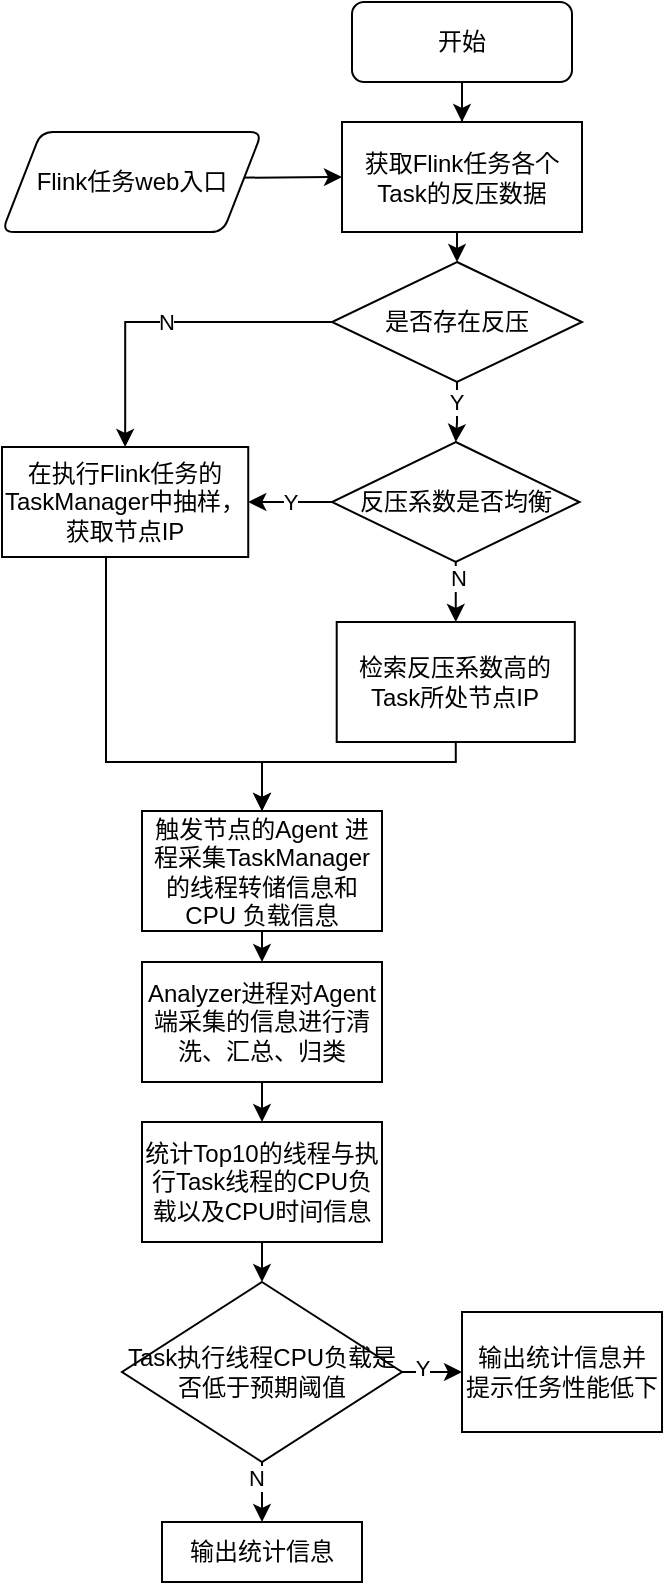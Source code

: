 <mxfile version="14.0.0" type="github">
  <diagram id="GomO3WjgMz7VMjrqILPV" name="第 1 页">
    <mxGraphModel dx="653" dy="487" grid="1" gridSize="10" guides="1" tooltips="1" connect="1" arrows="1" fold="1" page="1" pageScale="1" pageWidth="827" pageHeight="1169" math="0" shadow="0">
      <root>
        <mxCell id="0" />
        <mxCell id="1" parent="0" />
        <mxCell id="E17DkU5pXsKPAnRNRo_R-7" style="edgeStyle=orthogonalEdgeStyle;rounded=0;orthogonalLoop=1;jettySize=auto;html=1;exitX=0.5;exitY=1;exitDx=0;exitDy=0;entryX=0.5;entryY=0;entryDx=0;entryDy=0;entryPerimeter=0;" edge="1" parent="1" source="E17DkU5pXsKPAnRNRo_R-2" target="E17DkU5pXsKPAnRNRo_R-8">
          <mxGeometry relative="1" as="geometry">
            <mxPoint x="330" y="270" as="targetPoint" />
          </mxGeometry>
        </mxCell>
        <mxCell id="E17DkU5pXsKPAnRNRo_R-2" value="获取Flink任务各个Task的反压数据" style="rounded=0;whiteSpace=wrap;html=1;" vertex="1" parent="1">
          <mxGeometry x="270" y="180" width="120" height="55" as="geometry" />
        </mxCell>
        <mxCell id="E17DkU5pXsKPAnRNRo_R-6" value="" style="edgeStyle=orthogonalEdgeStyle;rounded=0;orthogonalLoop=1;jettySize=auto;html=1;" edge="1" parent="1" source="E17DkU5pXsKPAnRNRo_R-3" target="E17DkU5pXsKPAnRNRo_R-2">
          <mxGeometry relative="1" as="geometry" />
        </mxCell>
        <mxCell id="E17DkU5pXsKPAnRNRo_R-3" value="开始" style="rounded=1;whiteSpace=wrap;html=1;" vertex="1" parent="1">
          <mxGeometry x="275" y="120" width="110" height="40" as="geometry" />
        </mxCell>
        <mxCell id="E17DkU5pXsKPAnRNRo_R-5" style="edgeStyle=orthogonalEdgeStyle;rounded=0;orthogonalLoop=1;jettySize=auto;html=1;exitX=1;exitY=0.5;exitDx=0;exitDy=0;entryX=0;entryY=0.5;entryDx=0;entryDy=0;" edge="1" parent="1" source="E17DkU5pXsKPAnRNRo_R-4" target="E17DkU5pXsKPAnRNRo_R-2">
          <mxGeometry relative="1" as="geometry">
            <Array as="points">
              <mxPoint x="200" y="208" />
              <mxPoint x="230" y="208" />
            </Array>
          </mxGeometry>
        </mxCell>
        <mxCell id="E17DkU5pXsKPAnRNRo_R-4" value="Flink任务web入口" style="shape=parallelogram;html=1;strokeWidth=1;perimeter=parallelogramPerimeter;whiteSpace=wrap;rounded=1;arcSize=12;size=0.15;" vertex="1" parent="1">
          <mxGeometry x="100" y="185" width="130" height="50" as="geometry" />
        </mxCell>
        <mxCell id="E17DkU5pXsKPAnRNRo_R-10" value="" style="edgeStyle=orthogonalEdgeStyle;rounded=0;orthogonalLoop=1;jettySize=auto;html=1;" edge="1" parent="1" source="E17DkU5pXsKPAnRNRo_R-8" target="E17DkU5pXsKPAnRNRo_R-9">
          <mxGeometry relative="1" as="geometry" />
        </mxCell>
        <mxCell id="E17DkU5pXsKPAnRNRo_R-11" value="Y" style="edgeLabel;html=1;align=center;verticalAlign=middle;resizable=0;points=[];" vertex="1" connectable="0" parent="E17DkU5pXsKPAnRNRo_R-10">
          <mxGeometry x="-0.352" y="-1" relative="1" as="geometry">
            <mxPoint as="offset" />
          </mxGeometry>
        </mxCell>
        <mxCell id="E17DkU5pXsKPAnRNRo_R-12" value="N" style="edgeStyle=orthogonalEdgeStyle;rounded=0;orthogonalLoop=1;jettySize=auto;html=1;exitX=0;exitY=0.5;exitDx=0;exitDy=0;exitPerimeter=0;entryX=0.5;entryY=0;entryDx=0;entryDy=0;" edge="1" parent="1" source="E17DkU5pXsKPAnRNRo_R-8" target="E17DkU5pXsKPAnRNRo_R-17">
          <mxGeometry relative="1" as="geometry">
            <mxPoint x="190" y="370" as="targetPoint" />
          </mxGeometry>
        </mxCell>
        <mxCell id="E17DkU5pXsKPAnRNRo_R-8" value="是否存在反压" style="strokeWidth=1;html=1;shape=mxgraph.flowchart.decision;whiteSpace=wrap;" vertex="1" parent="1">
          <mxGeometry x="265" y="250" width="125" height="60" as="geometry" />
        </mxCell>
        <mxCell id="E17DkU5pXsKPAnRNRo_R-13" value="Y" style="edgeStyle=orthogonalEdgeStyle;rounded=0;orthogonalLoop=1;jettySize=auto;html=1;exitX=0;exitY=0.5;exitDx=0;exitDy=0;exitPerimeter=0;entryX=1;entryY=0.5;entryDx=0;entryDy=0;" edge="1" parent="1" source="E17DkU5pXsKPAnRNRo_R-9" target="E17DkU5pXsKPAnRNRo_R-17">
          <mxGeometry relative="1" as="geometry">
            <mxPoint x="200" y="380" as="targetPoint" />
          </mxGeometry>
        </mxCell>
        <mxCell id="E17DkU5pXsKPAnRNRo_R-14" style="edgeStyle=orthogonalEdgeStyle;rounded=0;orthogonalLoop=1;jettySize=auto;html=1;exitX=0.5;exitY=1;exitDx=0;exitDy=0;exitPerimeter=0;entryX=0.5;entryY=0;entryDx=0;entryDy=0;" edge="1" parent="1" source="E17DkU5pXsKPAnRNRo_R-9" target="E17DkU5pXsKPAnRNRo_R-15">
          <mxGeometry relative="1" as="geometry">
            <mxPoint x="327" y="440" as="targetPoint" />
          </mxGeometry>
        </mxCell>
        <mxCell id="E17DkU5pXsKPAnRNRo_R-16" value="N" style="edgeLabel;html=1;align=center;verticalAlign=middle;resizable=0;points=[];" vertex="1" connectable="0" parent="E17DkU5pXsKPAnRNRo_R-14">
          <mxGeometry x="-0.465" y="1" relative="1" as="geometry">
            <mxPoint as="offset" />
          </mxGeometry>
        </mxCell>
        <mxCell id="E17DkU5pXsKPAnRNRo_R-9" value="反压系数是否均衡" style="strokeWidth=1;html=1;shape=mxgraph.flowchart.decision;whiteSpace=wrap;" vertex="1" parent="1">
          <mxGeometry x="265" y="340" width="123.75" height="60" as="geometry" />
        </mxCell>
        <mxCell id="E17DkU5pXsKPAnRNRo_R-20" style="edgeStyle=orthogonalEdgeStyle;rounded=0;orthogonalLoop=1;jettySize=auto;html=1;exitX=0.5;exitY=1;exitDx=0;exitDy=0;entryX=0.5;entryY=0;entryDx=0;entryDy=0;" edge="1" parent="1" source="E17DkU5pXsKPAnRNRo_R-15" target="E17DkU5pXsKPAnRNRo_R-19">
          <mxGeometry relative="1" as="geometry">
            <Array as="points">
              <mxPoint x="327" y="500" />
              <mxPoint x="230" y="500" />
            </Array>
          </mxGeometry>
        </mxCell>
        <mxCell id="E17DkU5pXsKPAnRNRo_R-15" value="检索反压系数高的Task所处节点IP" style="rounded=0;whiteSpace=wrap;html=1;" vertex="1" parent="1">
          <mxGeometry x="267.35" y="430" width="119.06" height="60" as="geometry" />
        </mxCell>
        <mxCell id="E17DkU5pXsKPAnRNRo_R-18" style="edgeStyle=orthogonalEdgeStyle;rounded=0;orthogonalLoop=1;jettySize=auto;html=1;exitX=0.5;exitY=1;exitDx=0;exitDy=0;entryX=0.5;entryY=0;entryDx=0;entryDy=0;" edge="1" parent="1" source="E17DkU5pXsKPAnRNRo_R-17" target="E17DkU5pXsKPAnRNRo_R-19">
          <mxGeometry relative="1" as="geometry">
            <mxPoint x="240" y="570" as="targetPoint" />
            <Array as="points">
              <mxPoint x="152" y="398" />
              <mxPoint x="152" y="500" />
              <mxPoint x="230" y="500" />
            </Array>
          </mxGeometry>
        </mxCell>
        <mxCell id="E17DkU5pXsKPAnRNRo_R-17" value="在执行Flink任务的TaskManager中抽样，获取节点IP" style="rounded=0;whiteSpace=wrap;html=1;" vertex="1" parent="1">
          <mxGeometry x="100" y="342.5" width="123.12" height="55" as="geometry" />
        </mxCell>
        <mxCell id="E17DkU5pXsKPAnRNRo_R-22" style="edgeStyle=orthogonalEdgeStyle;rounded=0;orthogonalLoop=1;jettySize=auto;html=1;exitX=0.5;exitY=1;exitDx=0;exitDy=0;entryX=0.5;entryY=0;entryDx=0;entryDy=0;" edge="1" parent="1" source="E17DkU5pXsKPAnRNRo_R-19" target="E17DkU5pXsKPAnRNRo_R-21">
          <mxGeometry relative="1" as="geometry" />
        </mxCell>
        <mxCell id="E17DkU5pXsKPAnRNRo_R-19" value="触发节点的Agent 进程采集TaskManager的线程转储信息和CPU 负载信息" style="rounded=0;whiteSpace=wrap;html=1;strokeWidth=1;" vertex="1" parent="1">
          <mxGeometry x="170" y="524.5" width="120" height="60" as="geometry" />
        </mxCell>
        <mxCell id="E17DkU5pXsKPAnRNRo_R-24" style="edgeStyle=orthogonalEdgeStyle;rounded=0;orthogonalLoop=1;jettySize=auto;html=1;exitX=0.5;exitY=1;exitDx=0;exitDy=0;entryX=0.5;entryY=0;entryDx=0;entryDy=0;" edge="1" parent="1" source="E17DkU5pXsKPAnRNRo_R-21" target="E17DkU5pXsKPAnRNRo_R-23">
          <mxGeometry relative="1" as="geometry" />
        </mxCell>
        <mxCell id="E17DkU5pXsKPAnRNRo_R-21" value="Analyzer进程对Agent端采集的信息进行清洗、汇总、归类" style="rounded=0;whiteSpace=wrap;html=1;strokeWidth=1;" vertex="1" parent="1">
          <mxGeometry x="170" y="600" width="120" height="60" as="geometry" />
        </mxCell>
        <mxCell id="E17DkU5pXsKPAnRNRo_R-26" style="edgeStyle=orthogonalEdgeStyle;rounded=0;orthogonalLoop=1;jettySize=auto;html=1;exitX=0.5;exitY=1;exitDx=0;exitDy=0;entryX=0.5;entryY=0;entryDx=0;entryDy=0;" edge="1" parent="1" source="E17DkU5pXsKPAnRNRo_R-23" target="E17DkU5pXsKPAnRNRo_R-25">
          <mxGeometry relative="1" as="geometry" />
        </mxCell>
        <mxCell id="E17DkU5pXsKPAnRNRo_R-23" value="统计Top10的线程与执行Task线程的CPU负载以及CPU时间信息" style="rounded=0;whiteSpace=wrap;html=1;strokeWidth=1;" vertex="1" parent="1">
          <mxGeometry x="170" y="680" width="120" height="60" as="geometry" />
        </mxCell>
        <mxCell id="E17DkU5pXsKPAnRNRo_R-28" style="edgeStyle=orthogonalEdgeStyle;rounded=0;orthogonalLoop=1;jettySize=auto;html=1;exitX=1;exitY=0.5;exitDx=0;exitDy=0;entryX=0;entryY=0.5;entryDx=0;entryDy=0;" edge="1" parent="1" source="E17DkU5pXsKPAnRNRo_R-25" target="E17DkU5pXsKPAnRNRo_R-27">
          <mxGeometry relative="1" as="geometry" />
        </mxCell>
        <mxCell id="E17DkU5pXsKPAnRNRo_R-30" value="Y" style="edgeLabel;html=1;align=center;verticalAlign=middle;resizable=0;points=[];" vertex="1" connectable="0" parent="E17DkU5pXsKPAnRNRo_R-28">
          <mxGeometry x="-0.333" y="2" relative="1" as="geometry">
            <mxPoint as="offset" />
          </mxGeometry>
        </mxCell>
        <mxCell id="E17DkU5pXsKPAnRNRo_R-29" style="edgeStyle=orthogonalEdgeStyle;rounded=0;orthogonalLoop=1;jettySize=auto;html=1;exitX=0.5;exitY=1;exitDx=0;exitDy=0;entryX=0.5;entryY=0;entryDx=0;entryDy=0;" edge="1" parent="1" source="E17DkU5pXsKPAnRNRo_R-25" target="E17DkU5pXsKPAnRNRo_R-32">
          <mxGeometry relative="1" as="geometry">
            <mxPoint x="230" y="900" as="targetPoint" />
          </mxGeometry>
        </mxCell>
        <mxCell id="E17DkU5pXsKPAnRNRo_R-31" value="N" style="edgeLabel;html=1;align=center;verticalAlign=middle;resizable=0;points=[];" vertex="1" connectable="0" parent="E17DkU5pXsKPAnRNRo_R-29">
          <mxGeometry x="-0.46" y="-3" relative="1" as="geometry">
            <mxPoint as="offset" />
          </mxGeometry>
        </mxCell>
        <mxCell id="E17DkU5pXsKPAnRNRo_R-25" value="Task执行线程CPU负载是否低于预期阈值" style="rhombus;whiteSpace=wrap;html=1;strokeWidth=1;" vertex="1" parent="1">
          <mxGeometry x="160" y="760" width="140" height="90" as="geometry" />
        </mxCell>
        <mxCell id="E17DkU5pXsKPAnRNRo_R-27" value="输出统计信息并&lt;br&gt;提示任务性能低下" style="rounded=0;whiteSpace=wrap;html=1;strokeWidth=1;" vertex="1" parent="1">
          <mxGeometry x="330" y="775" width="100" height="60" as="geometry" />
        </mxCell>
        <mxCell id="E17DkU5pXsKPAnRNRo_R-32" value="输出统计信息" style="rounded=0;whiteSpace=wrap;html=1;strokeWidth=1;" vertex="1" parent="1">
          <mxGeometry x="180" y="880" width="100" height="30" as="geometry" />
        </mxCell>
      </root>
    </mxGraphModel>
  </diagram>
</mxfile>
